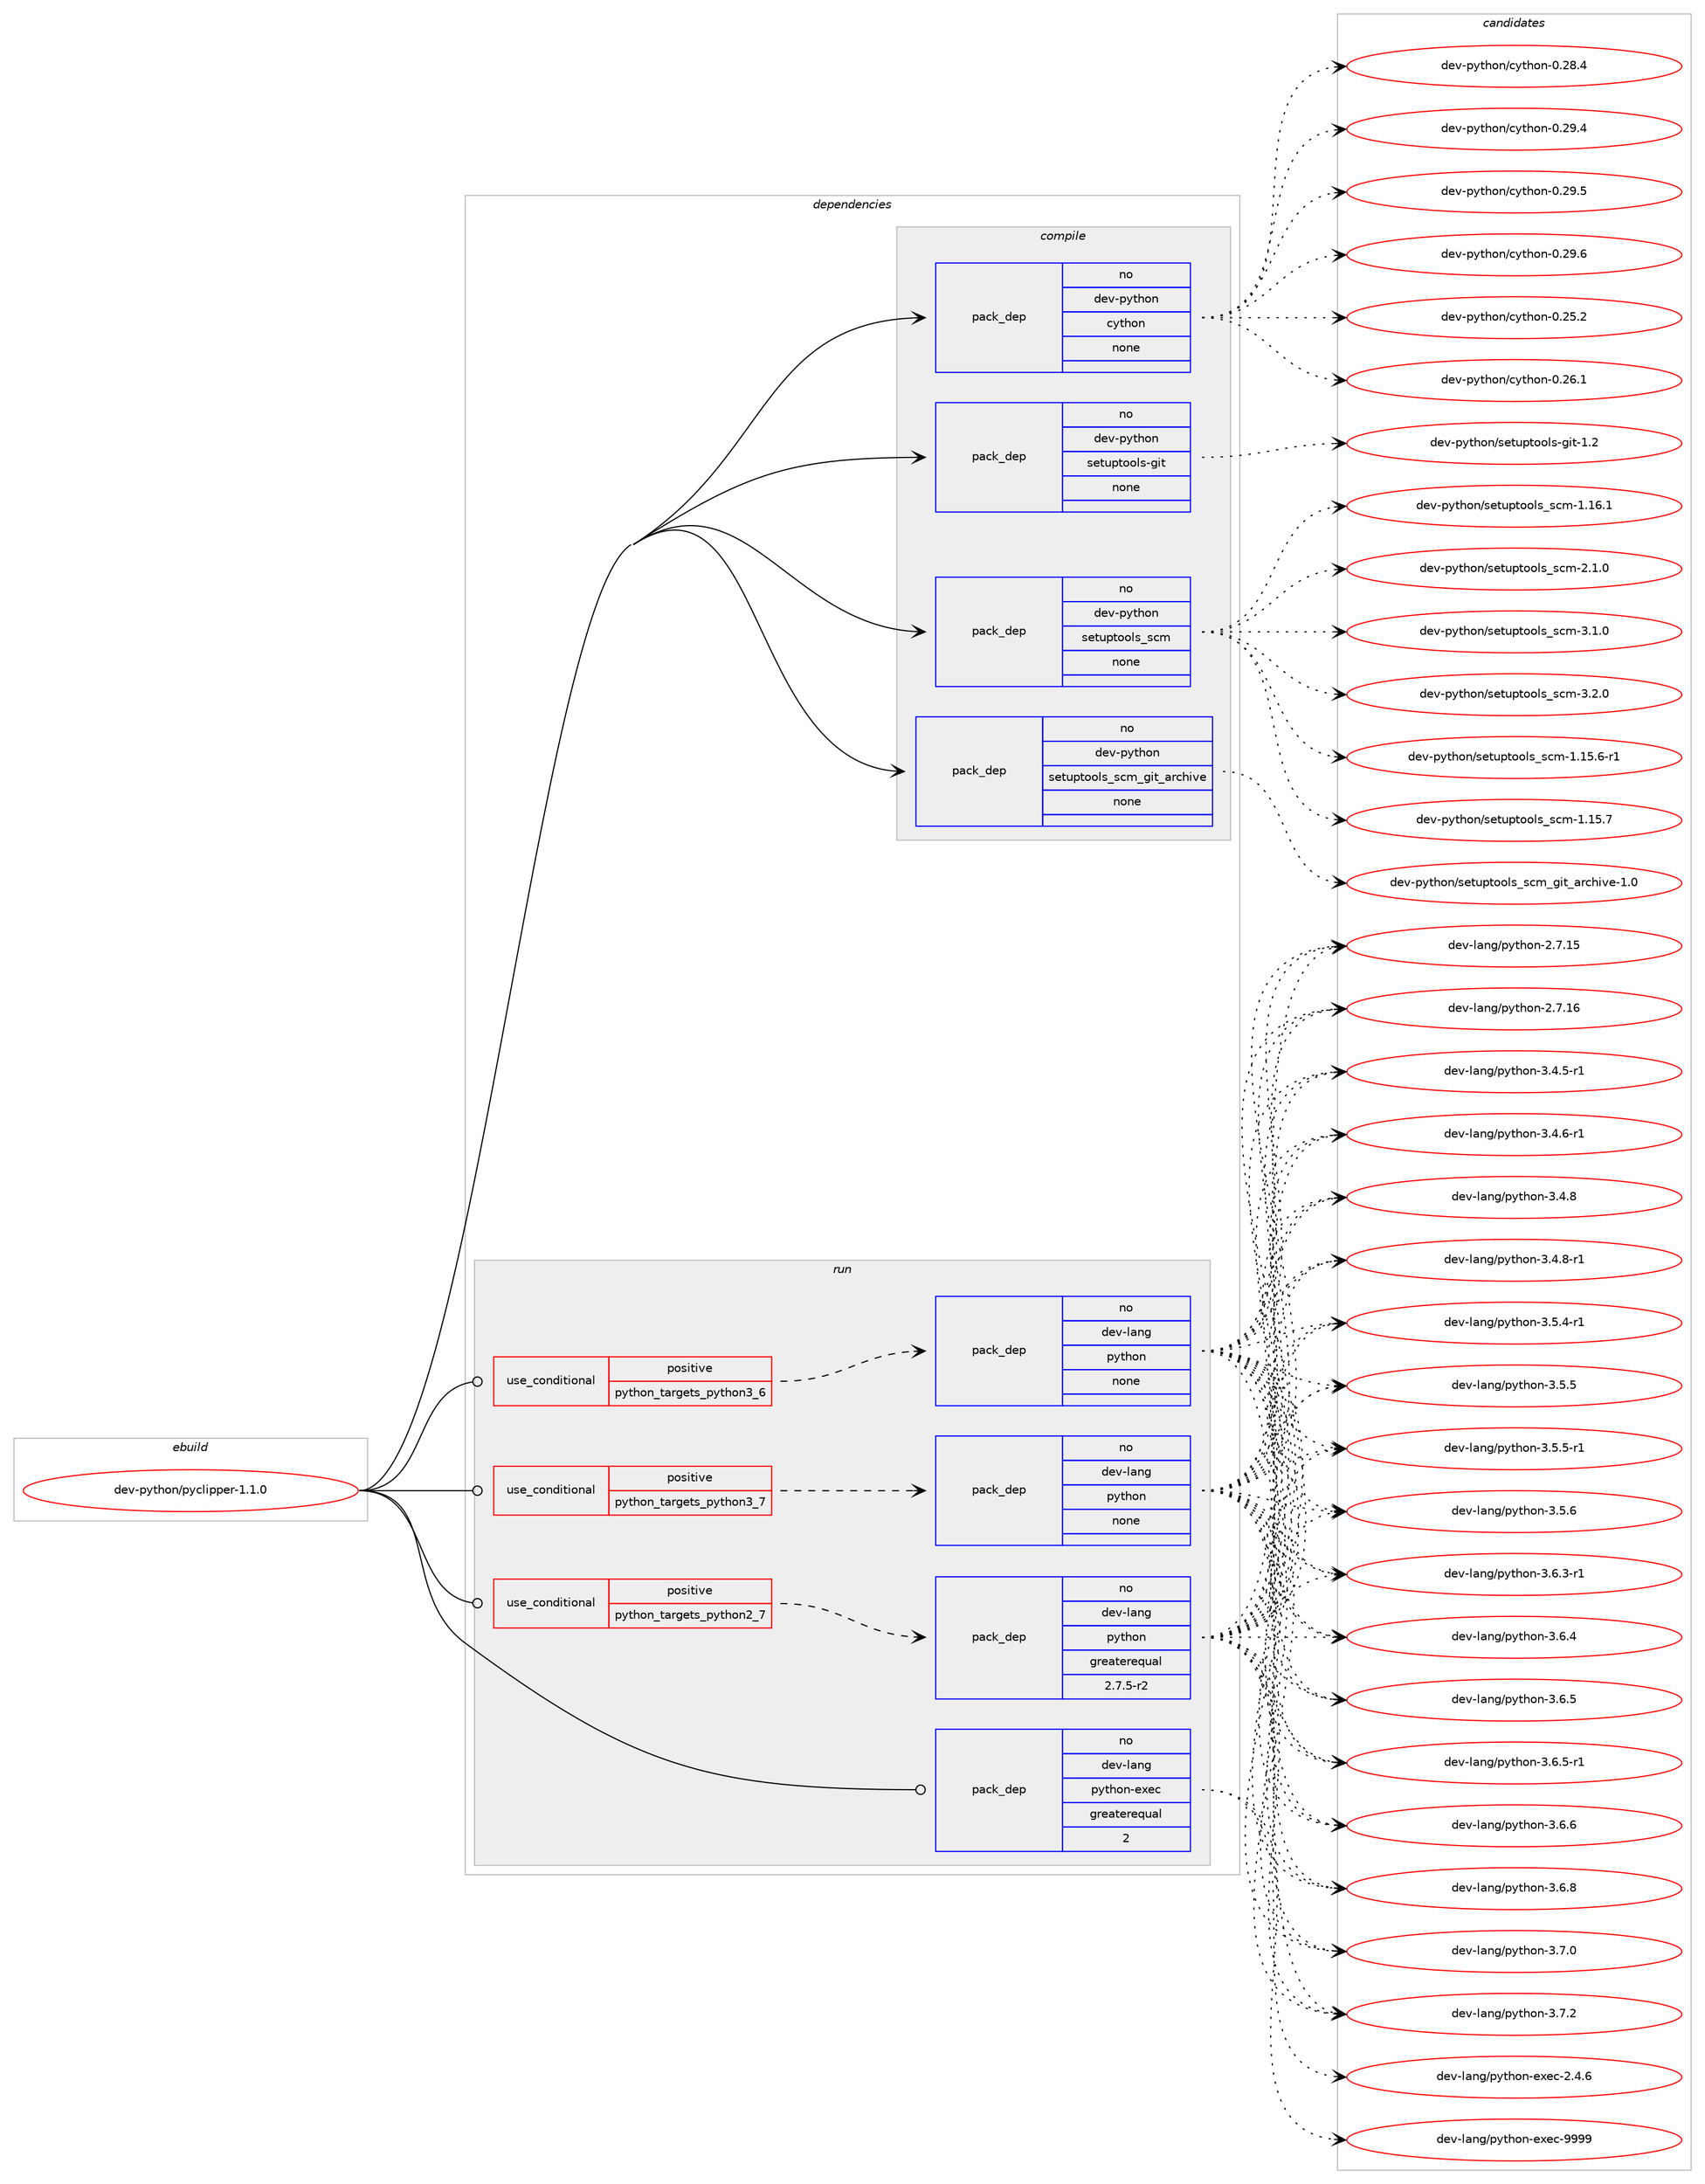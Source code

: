digraph prolog {

# *************
# Graph options
# *************

newrank=true;
concentrate=true;
compound=true;
graph [rankdir=LR,fontname=Helvetica,fontsize=10,ranksep=1.5];#, ranksep=2.5, nodesep=0.2];
edge  [arrowhead=vee];
node  [fontname=Helvetica,fontsize=10];

# **********
# The ebuild
# **********

subgraph cluster_leftcol {
color=gray;
rank=same;
label=<<i>ebuild</i>>;
id [label="dev-python/pyclipper-1.1.0", color=red, width=4, href="../dev-python/pyclipper-1.1.0.svg"];
}

# ****************
# The dependencies
# ****************

subgraph cluster_midcol {
color=gray;
label=<<i>dependencies</i>>;
subgraph cluster_compile {
fillcolor="#eeeeee";
style=filled;
label=<<i>compile</i>>;
subgraph pack1024397 {
dependency1428086 [label=<<TABLE BORDER="0" CELLBORDER="1" CELLSPACING="0" CELLPADDING="4" WIDTH="220"><TR><TD ROWSPAN="6" CELLPADDING="30">pack_dep</TD></TR><TR><TD WIDTH="110">no</TD></TR><TR><TD>dev-python</TD></TR><TR><TD>cython</TD></TR><TR><TD>none</TD></TR><TR><TD></TD></TR></TABLE>>, shape=none, color=blue];
}
id:e -> dependency1428086:w [weight=20,style="solid",arrowhead="vee"];
subgraph pack1024398 {
dependency1428087 [label=<<TABLE BORDER="0" CELLBORDER="1" CELLSPACING="0" CELLPADDING="4" WIDTH="220"><TR><TD ROWSPAN="6" CELLPADDING="30">pack_dep</TD></TR><TR><TD WIDTH="110">no</TD></TR><TR><TD>dev-python</TD></TR><TR><TD>setuptools-git</TD></TR><TR><TD>none</TD></TR><TR><TD></TD></TR></TABLE>>, shape=none, color=blue];
}
id:e -> dependency1428087:w [weight=20,style="solid",arrowhead="vee"];
subgraph pack1024399 {
dependency1428088 [label=<<TABLE BORDER="0" CELLBORDER="1" CELLSPACING="0" CELLPADDING="4" WIDTH="220"><TR><TD ROWSPAN="6" CELLPADDING="30">pack_dep</TD></TR><TR><TD WIDTH="110">no</TD></TR><TR><TD>dev-python</TD></TR><TR><TD>setuptools_scm</TD></TR><TR><TD>none</TD></TR><TR><TD></TD></TR></TABLE>>, shape=none, color=blue];
}
id:e -> dependency1428088:w [weight=20,style="solid",arrowhead="vee"];
subgraph pack1024400 {
dependency1428089 [label=<<TABLE BORDER="0" CELLBORDER="1" CELLSPACING="0" CELLPADDING="4" WIDTH="220"><TR><TD ROWSPAN="6" CELLPADDING="30">pack_dep</TD></TR><TR><TD WIDTH="110">no</TD></TR><TR><TD>dev-python</TD></TR><TR><TD>setuptools_scm_git_archive</TD></TR><TR><TD>none</TD></TR><TR><TD></TD></TR></TABLE>>, shape=none, color=blue];
}
id:e -> dependency1428089:w [weight=20,style="solid",arrowhead="vee"];
}
subgraph cluster_compileandrun {
fillcolor="#eeeeee";
style=filled;
label=<<i>compile and run</i>>;
}
subgraph cluster_run {
fillcolor="#eeeeee";
style=filled;
label=<<i>run</i>>;
subgraph cond380375 {
dependency1428090 [label=<<TABLE BORDER="0" CELLBORDER="1" CELLSPACING="0" CELLPADDING="4"><TR><TD ROWSPAN="3" CELLPADDING="10">use_conditional</TD></TR><TR><TD>positive</TD></TR><TR><TD>python_targets_python2_7</TD></TR></TABLE>>, shape=none, color=red];
subgraph pack1024401 {
dependency1428091 [label=<<TABLE BORDER="0" CELLBORDER="1" CELLSPACING="0" CELLPADDING="4" WIDTH="220"><TR><TD ROWSPAN="6" CELLPADDING="30">pack_dep</TD></TR><TR><TD WIDTH="110">no</TD></TR><TR><TD>dev-lang</TD></TR><TR><TD>python</TD></TR><TR><TD>greaterequal</TD></TR><TR><TD>2.7.5-r2</TD></TR></TABLE>>, shape=none, color=blue];
}
dependency1428090:e -> dependency1428091:w [weight=20,style="dashed",arrowhead="vee"];
}
id:e -> dependency1428090:w [weight=20,style="solid",arrowhead="odot"];
subgraph cond380376 {
dependency1428092 [label=<<TABLE BORDER="0" CELLBORDER="1" CELLSPACING="0" CELLPADDING="4"><TR><TD ROWSPAN="3" CELLPADDING="10">use_conditional</TD></TR><TR><TD>positive</TD></TR><TR><TD>python_targets_python3_6</TD></TR></TABLE>>, shape=none, color=red];
subgraph pack1024402 {
dependency1428093 [label=<<TABLE BORDER="0" CELLBORDER="1" CELLSPACING="0" CELLPADDING="4" WIDTH="220"><TR><TD ROWSPAN="6" CELLPADDING="30">pack_dep</TD></TR><TR><TD WIDTH="110">no</TD></TR><TR><TD>dev-lang</TD></TR><TR><TD>python</TD></TR><TR><TD>none</TD></TR><TR><TD></TD></TR></TABLE>>, shape=none, color=blue];
}
dependency1428092:e -> dependency1428093:w [weight=20,style="dashed",arrowhead="vee"];
}
id:e -> dependency1428092:w [weight=20,style="solid",arrowhead="odot"];
subgraph cond380377 {
dependency1428094 [label=<<TABLE BORDER="0" CELLBORDER="1" CELLSPACING="0" CELLPADDING="4"><TR><TD ROWSPAN="3" CELLPADDING="10">use_conditional</TD></TR><TR><TD>positive</TD></TR><TR><TD>python_targets_python3_7</TD></TR></TABLE>>, shape=none, color=red];
subgraph pack1024403 {
dependency1428095 [label=<<TABLE BORDER="0" CELLBORDER="1" CELLSPACING="0" CELLPADDING="4" WIDTH="220"><TR><TD ROWSPAN="6" CELLPADDING="30">pack_dep</TD></TR><TR><TD WIDTH="110">no</TD></TR><TR><TD>dev-lang</TD></TR><TR><TD>python</TD></TR><TR><TD>none</TD></TR><TR><TD></TD></TR></TABLE>>, shape=none, color=blue];
}
dependency1428094:e -> dependency1428095:w [weight=20,style="dashed",arrowhead="vee"];
}
id:e -> dependency1428094:w [weight=20,style="solid",arrowhead="odot"];
subgraph pack1024404 {
dependency1428096 [label=<<TABLE BORDER="0" CELLBORDER="1" CELLSPACING="0" CELLPADDING="4" WIDTH="220"><TR><TD ROWSPAN="6" CELLPADDING="30">pack_dep</TD></TR><TR><TD WIDTH="110">no</TD></TR><TR><TD>dev-lang</TD></TR><TR><TD>python-exec</TD></TR><TR><TD>greaterequal</TD></TR><TR><TD>2</TD></TR></TABLE>>, shape=none, color=blue];
}
id:e -> dependency1428096:w [weight=20,style="solid",arrowhead="odot"];
}
}

# **************
# The candidates
# **************

subgraph cluster_choices {
rank=same;
color=gray;
label=<<i>candidates</i>>;

subgraph choice1024397 {
color=black;
nodesep=1;
choice10010111845112121116104111110479912111610411111045484650534650 [label="dev-python/cython-0.25.2", color=red, width=4,href="../dev-python/cython-0.25.2.svg"];
choice10010111845112121116104111110479912111610411111045484650544649 [label="dev-python/cython-0.26.1", color=red, width=4,href="../dev-python/cython-0.26.1.svg"];
choice10010111845112121116104111110479912111610411111045484650564652 [label="dev-python/cython-0.28.4", color=red, width=4,href="../dev-python/cython-0.28.4.svg"];
choice10010111845112121116104111110479912111610411111045484650574652 [label="dev-python/cython-0.29.4", color=red, width=4,href="../dev-python/cython-0.29.4.svg"];
choice10010111845112121116104111110479912111610411111045484650574653 [label="dev-python/cython-0.29.5", color=red, width=4,href="../dev-python/cython-0.29.5.svg"];
choice10010111845112121116104111110479912111610411111045484650574654 [label="dev-python/cython-0.29.6", color=red, width=4,href="../dev-python/cython-0.29.6.svg"];
dependency1428086:e -> choice10010111845112121116104111110479912111610411111045484650534650:w [style=dotted,weight="100"];
dependency1428086:e -> choice10010111845112121116104111110479912111610411111045484650544649:w [style=dotted,weight="100"];
dependency1428086:e -> choice10010111845112121116104111110479912111610411111045484650564652:w [style=dotted,weight="100"];
dependency1428086:e -> choice10010111845112121116104111110479912111610411111045484650574652:w [style=dotted,weight="100"];
dependency1428086:e -> choice10010111845112121116104111110479912111610411111045484650574653:w [style=dotted,weight="100"];
dependency1428086:e -> choice10010111845112121116104111110479912111610411111045484650574654:w [style=dotted,weight="100"];
}
subgraph choice1024398 {
color=black;
nodesep=1;
choice10010111845112121116104111110471151011161171121161111111081154510310511645494650 [label="dev-python/setuptools-git-1.2", color=red, width=4,href="../dev-python/setuptools-git-1.2.svg"];
dependency1428087:e -> choice10010111845112121116104111110471151011161171121161111111081154510310511645494650:w [style=dotted,weight="100"];
}
subgraph choice1024399 {
color=black;
nodesep=1;
choice10010111845112121116104111110471151011161171121161111111081159511599109454946495346544511449 [label="dev-python/setuptools_scm-1.15.6-r1", color=red, width=4,href="../dev-python/setuptools_scm-1.15.6-r1.svg"];
choice1001011184511212111610411111047115101116117112116111111108115951159910945494649534655 [label="dev-python/setuptools_scm-1.15.7", color=red, width=4,href="../dev-python/setuptools_scm-1.15.7.svg"];
choice1001011184511212111610411111047115101116117112116111111108115951159910945494649544649 [label="dev-python/setuptools_scm-1.16.1", color=red, width=4,href="../dev-python/setuptools_scm-1.16.1.svg"];
choice10010111845112121116104111110471151011161171121161111111081159511599109455046494648 [label="dev-python/setuptools_scm-2.1.0", color=red, width=4,href="../dev-python/setuptools_scm-2.1.0.svg"];
choice10010111845112121116104111110471151011161171121161111111081159511599109455146494648 [label="dev-python/setuptools_scm-3.1.0", color=red, width=4,href="../dev-python/setuptools_scm-3.1.0.svg"];
choice10010111845112121116104111110471151011161171121161111111081159511599109455146504648 [label="dev-python/setuptools_scm-3.2.0", color=red, width=4,href="../dev-python/setuptools_scm-3.2.0.svg"];
dependency1428088:e -> choice10010111845112121116104111110471151011161171121161111111081159511599109454946495346544511449:w [style=dotted,weight="100"];
dependency1428088:e -> choice1001011184511212111610411111047115101116117112116111111108115951159910945494649534655:w [style=dotted,weight="100"];
dependency1428088:e -> choice1001011184511212111610411111047115101116117112116111111108115951159910945494649544649:w [style=dotted,weight="100"];
dependency1428088:e -> choice10010111845112121116104111110471151011161171121161111111081159511599109455046494648:w [style=dotted,weight="100"];
dependency1428088:e -> choice10010111845112121116104111110471151011161171121161111111081159511599109455146494648:w [style=dotted,weight="100"];
dependency1428088:e -> choice10010111845112121116104111110471151011161171121161111111081159511599109455146504648:w [style=dotted,weight="100"];
}
subgraph choice1024400 {
color=black;
nodesep=1;
choice100101118451121211161041111104711510111611711211611111110811595115991099510310511695971149910410511810145494648 [label="dev-python/setuptools_scm_git_archive-1.0", color=red, width=4,href="../dev-python/setuptools_scm_git_archive-1.0.svg"];
dependency1428089:e -> choice100101118451121211161041111104711510111611711211611111110811595115991099510310511695971149910410511810145494648:w [style=dotted,weight="100"];
}
subgraph choice1024401 {
color=black;
nodesep=1;
choice10010111845108971101034711212111610411111045504655464953 [label="dev-lang/python-2.7.15", color=red, width=4,href="../dev-lang/python-2.7.15.svg"];
choice10010111845108971101034711212111610411111045504655464954 [label="dev-lang/python-2.7.16", color=red, width=4,href="../dev-lang/python-2.7.16.svg"];
choice1001011184510897110103471121211161041111104551465246534511449 [label="dev-lang/python-3.4.5-r1", color=red, width=4,href="../dev-lang/python-3.4.5-r1.svg"];
choice1001011184510897110103471121211161041111104551465246544511449 [label="dev-lang/python-3.4.6-r1", color=red, width=4,href="../dev-lang/python-3.4.6-r1.svg"];
choice100101118451089711010347112121116104111110455146524656 [label="dev-lang/python-3.4.8", color=red, width=4,href="../dev-lang/python-3.4.8.svg"];
choice1001011184510897110103471121211161041111104551465246564511449 [label="dev-lang/python-3.4.8-r1", color=red, width=4,href="../dev-lang/python-3.4.8-r1.svg"];
choice1001011184510897110103471121211161041111104551465346524511449 [label="dev-lang/python-3.5.4-r1", color=red, width=4,href="../dev-lang/python-3.5.4-r1.svg"];
choice100101118451089711010347112121116104111110455146534653 [label="dev-lang/python-3.5.5", color=red, width=4,href="../dev-lang/python-3.5.5.svg"];
choice1001011184510897110103471121211161041111104551465346534511449 [label="dev-lang/python-3.5.5-r1", color=red, width=4,href="../dev-lang/python-3.5.5-r1.svg"];
choice100101118451089711010347112121116104111110455146534654 [label="dev-lang/python-3.5.6", color=red, width=4,href="../dev-lang/python-3.5.6.svg"];
choice1001011184510897110103471121211161041111104551465446514511449 [label="dev-lang/python-3.6.3-r1", color=red, width=4,href="../dev-lang/python-3.6.3-r1.svg"];
choice100101118451089711010347112121116104111110455146544652 [label="dev-lang/python-3.6.4", color=red, width=4,href="../dev-lang/python-3.6.4.svg"];
choice100101118451089711010347112121116104111110455146544653 [label="dev-lang/python-3.6.5", color=red, width=4,href="../dev-lang/python-3.6.5.svg"];
choice1001011184510897110103471121211161041111104551465446534511449 [label="dev-lang/python-3.6.5-r1", color=red, width=4,href="../dev-lang/python-3.6.5-r1.svg"];
choice100101118451089711010347112121116104111110455146544654 [label="dev-lang/python-3.6.6", color=red, width=4,href="../dev-lang/python-3.6.6.svg"];
choice100101118451089711010347112121116104111110455146544656 [label="dev-lang/python-3.6.8", color=red, width=4,href="../dev-lang/python-3.6.8.svg"];
choice100101118451089711010347112121116104111110455146554648 [label="dev-lang/python-3.7.0", color=red, width=4,href="../dev-lang/python-3.7.0.svg"];
choice100101118451089711010347112121116104111110455146554650 [label="dev-lang/python-3.7.2", color=red, width=4,href="../dev-lang/python-3.7.2.svg"];
dependency1428091:e -> choice10010111845108971101034711212111610411111045504655464953:w [style=dotted,weight="100"];
dependency1428091:e -> choice10010111845108971101034711212111610411111045504655464954:w [style=dotted,weight="100"];
dependency1428091:e -> choice1001011184510897110103471121211161041111104551465246534511449:w [style=dotted,weight="100"];
dependency1428091:e -> choice1001011184510897110103471121211161041111104551465246544511449:w [style=dotted,weight="100"];
dependency1428091:e -> choice100101118451089711010347112121116104111110455146524656:w [style=dotted,weight="100"];
dependency1428091:e -> choice1001011184510897110103471121211161041111104551465246564511449:w [style=dotted,weight="100"];
dependency1428091:e -> choice1001011184510897110103471121211161041111104551465346524511449:w [style=dotted,weight="100"];
dependency1428091:e -> choice100101118451089711010347112121116104111110455146534653:w [style=dotted,weight="100"];
dependency1428091:e -> choice1001011184510897110103471121211161041111104551465346534511449:w [style=dotted,weight="100"];
dependency1428091:e -> choice100101118451089711010347112121116104111110455146534654:w [style=dotted,weight="100"];
dependency1428091:e -> choice1001011184510897110103471121211161041111104551465446514511449:w [style=dotted,weight="100"];
dependency1428091:e -> choice100101118451089711010347112121116104111110455146544652:w [style=dotted,weight="100"];
dependency1428091:e -> choice100101118451089711010347112121116104111110455146544653:w [style=dotted,weight="100"];
dependency1428091:e -> choice1001011184510897110103471121211161041111104551465446534511449:w [style=dotted,weight="100"];
dependency1428091:e -> choice100101118451089711010347112121116104111110455146544654:w [style=dotted,weight="100"];
dependency1428091:e -> choice100101118451089711010347112121116104111110455146544656:w [style=dotted,weight="100"];
dependency1428091:e -> choice100101118451089711010347112121116104111110455146554648:w [style=dotted,weight="100"];
dependency1428091:e -> choice100101118451089711010347112121116104111110455146554650:w [style=dotted,weight="100"];
}
subgraph choice1024402 {
color=black;
nodesep=1;
choice10010111845108971101034711212111610411111045504655464953 [label="dev-lang/python-2.7.15", color=red, width=4,href="../dev-lang/python-2.7.15.svg"];
choice10010111845108971101034711212111610411111045504655464954 [label="dev-lang/python-2.7.16", color=red, width=4,href="../dev-lang/python-2.7.16.svg"];
choice1001011184510897110103471121211161041111104551465246534511449 [label="dev-lang/python-3.4.5-r1", color=red, width=4,href="../dev-lang/python-3.4.5-r1.svg"];
choice1001011184510897110103471121211161041111104551465246544511449 [label="dev-lang/python-3.4.6-r1", color=red, width=4,href="../dev-lang/python-3.4.6-r1.svg"];
choice100101118451089711010347112121116104111110455146524656 [label="dev-lang/python-3.4.8", color=red, width=4,href="../dev-lang/python-3.4.8.svg"];
choice1001011184510897110103471121211161041111104551465246564511449 [label="dev-lang/python-3.4.8-r1", color=red, width=4,href="../dev-lang/python-3.4.8-r1.svg"];
choice1001011184510897110103471121211161041111104551465346524511449 [label="dev-lang/python-3.5.4-r1", color=red, width=4,href="../dev-lang/python-3.5.4-r1.svg"];
choice100101118451089711010347112121116104111110455146534653 [label="dev-lang/python-3.5.5", color=red, width=4,href="../dev-lang/python-3.5.5.svg"];
choice1001011184510897110103471121211161041111104551465346534511449 [label="dev-lang/python-3.5.5-r1", color=red, width=4,href="../dev-lang/python-3.5.5-r1.svg"];
choice100101118451089711010347112121116104111110455146534654 [label="dev-lang/python-3.5.6", color=red, width=4,href="../dev-lang/python-3.5.6.svg"];
choice1001011184510897110103471121211161041111104551465446514511449 [label="dev-lang/python-3.6.3-r1", color=red, width=4,href="../dev-lang/python-3.6.3-r1.svg"];
choice100101118451089711010347112121116104111110455146544652 [label="dev-lang/python-3.6.4", color=red, width=4,href="../dev-lang/python-3.6.4.svg"];
choice100101118451089711010347112121116104111110455146544653 [label="dev-lang/python-3.6.5", color=red, width=4,href="../dev-lang/python-3.6.5.svg"];
choice1001011184510897110103471121211161041111104551465446534511449 [label="dev-lang/python-3.6.5-r1", color=red, width=4,href="../dev-lang/python-3.6.5-r1.svg"];
choice100101118451089711010347112121116104111110455146544654 [label="dev-lang/python-3.6.6", color=red, width=4,href="../dev-lang/python-3.6.6.svg"];
choice100101118451089711010347112121116104111110455146544656 [label="dev-lang/python-3.6.8", color=red, width=4,href="../dev-lang/python-3.6.8.svg"];
choice100101118451089711010347112121116104111110455146554648 [label="dev-lang/python-3.7.0", color=red, width=4,href="../dev-lang/python-3.7.0.svg"];
choice100101118451089711010347112121116104111110455146554650 [label="dev-lang/python-3.7.2", color=red, width=4,href="../dev-lang/python-3.7.2.svg"];
dependency1428093:e -> choice10010111845108971101034711212111610411111045504655464953:w [style=dotted,weight="100"];
dependency1428093:e -> choice10010111845108971101034711212111610411111045504655464954:w [style=dotted,weight="100"];
dependency1428093:e -> choice1001011184510897110103471121211161041111104551465246534511449:w [style=dotted,weight="100"];
dependency1428093:e -> choice1001011184510897110103471121211161041111104551465246544511449:w [style=dotted,weight="100"];
dependency1428093:e -> choice100101118451089711010347112121116104111110455146524656:w [style=dotted,weight="100"];
dependency1428093:e -> choice1001011184510897110103471121211161041111104551465246564511449:w [style=dotted,weight="100"];
dependency1428093:e -> choice1001011184510897110103471121211161041111104551465346524511449:w [style=dotted,weight="100"];
dependency1428093:e -> choice100101118451089711010347112121116104111110455146534653:w [style=dotted,weight="100"];
dependency1428093:e -> choice1001011184510897110103471121211161041111104551465346534511449:w [style=dotted,weight="100"];
dependency1428093:e -> choice100101118451089711010347112121116104111110455146534654:w [style=dotted,weight="100"];
dependency1428093:e -> choice1001011184510897110103471121211161041111104551465446514511449:w [style=dotted,weight="100"];
dependency1428093:e -> choice100101118451089711010347112121116104111110455146544652:w [style=dotted,weight="100"];
dependency1428093:e -> choice100101118451089711010347112121116104111110455146544653:w [style=dotted,weight="100"];
dependency1428093:e -> choice1001011184510897110103471121211161041111104551465446534511449:w [style=dotted,weight="100"];
dependency1428093:e -> choice100101118451089711010347112121116104111110455146544654:w [style=dotted,weight="100"];
dependency1428093:e -> choice100101118451089711010347112121116104111110455146544656:w [style=dotted,weight="100"];
dependency1428093:e -> choice100101118451089711010347112121116104111110455146554648:w [style=dotted,weight="100"];
dependency1428093:e -> choice100101118451089711010347112121116104111110455146554650:w [style=dotted,weight="100"];
}
subgraph choice1024403 {
color=black;
nodesep=1;
choice10010111845108971101034711212111610411111045504655464953 [label="dev-lang/python-2.7.15", color=red, width=4,href="../dev-lang/python-2.7.15.svg"];
choice10010111845108971101034711212111610411111045504655464954 [label="dev-lang/python-2.7.16", color=red, width=4,href="../dev-lang/python-2.7.16.svg"];
choice1001011184510897110103471121211161041111104551465246534511449 [label="dev-lang/python-3.4.5-r1", color=red, width=4,href="../dev-lang/python-3.4.5-r1.svg"];
choice1001011184510897110103471121211161041111104551465246544511449 [label="dev-lang/python-3.4.6-r1", color=red, width=4,href="../dev-lang/python-3.4.6-r1.svg"];
choice100101118451089711010347112121116104111110455146524656 [label="dev-lang/python-3.4.8", color=red, width=4,href="../dev-lang/python-3.4.8.svg"];
choice1001011184510897110103471121211161041111104551465246564511449 [label="dev-lang/python-3.4.8-r1", color=red, width=4,href="../dev-lang/python-3.4.8-r1.svg"];
choice1001011184510897110103471121211161041111104551465346524511449 [label="dev-lang/python-3.5.4-r1", color=red, width=4,href="../dev-lang/python-3.5.4-r1.svg"];
choice100101118451089711010347112121116104111110455146534653 [label="dev-lang/python-3.5.5", color=red, width=4,href="../dev-lang/python-3.5.5.svg"];
choice1001011184510897110103471121211161041111104551465346534511449 [label="dev-lang/python-3.5.5-r1", color=red, width=4,href="../dev-lang/python-3.5.5-r1.svg"];
choice100101118451089711010347112121116104111110455146534654 [label="dev-lang/python-3.5.6", color=red, width=4,href="../dev-lang/python-3.5.6.svg"];
choice1001011184510897110103471121211161041111104551465446514511449 [label="dev-lang/python-3.6.3-r1", color=red, width=4,href="../dev-lang/python-3.6.3-r1.svg"];
choice100101118451089711010347112121116104111110455146544652 [label="dev-lang/python-3.6.4", color=red, width=4,href="../dev-lang/python-3.6.4.svg"];
choice100101118451089711010347112121116104111110455146544653 [label="dev-lang/python-3.6.5", color=red, width=4,href="../dev-lang/python-3.6.5.svg"];
choice1001011184510897110103471121211161041111104551465446534511449 [label="dev-lang/python-3.6.5-r1", color=red, width=4,href="../dev-lang/python-3.6.5-r1.svg"];
choice100101118451089711010347112121116104111110455146544654 [label="dev-lang/python-3.6.6", color=red, width=4,href="../dev-lang/python-3.6.6.svg"];
choice100101118451089711010347112121116104111110455146544656 [label="dev-lang/python-3.6.8", color=red, width=4,href="../dev-lang/python-3.6.8.svg"];
choice100101118451089711010347112121116104111110455146554648 [label="dev-lang/python-3.7.0", color=red, width=4,href="../dev-lang/python-3.7.0.svg"];
choice100101118451089711010347112121116104111110455146554650 [label="dev-lang/python-3.7.2", color=red, width=4,href="../dev-lang/python-3.7.2.svg"];
dependency1428095:e -> choice10010111845108971101034711212111610411111045504655464953:w [style=dotted,weight="100"];
dependency1428095:e -> choice10010111845108971101034711212111610411111045504655464954:w [style=dotted,weight="100"];
dependency1428095:e -> choice1001011184510897110103471121211161041111104551465246534511449:w [style=dotted,weight="100"];
dependency1428095:e -> choice1001011184510897110103471121211161041111104551465246544511449:w [style=dotted,weight="100"];
dependency1428095:e -> choice100101118451089711010347112121116104111110455146524656:w [style=dotted,weight="100"];
dependency1428095:e -> choice1001011184510897110103471121211161041111104551465246564511449:w [style=dotted,weight="100"];
dependency1428095:e -> choice1001011184510897110103471121211161041111104551465346524511449:w [style=dotted,weight="100"];
dependency1428095:e -> choice100101118451089711010347112121116104111110455146534653:w [style=dotted,weight="100"];
dependency1428095:e -> choice1001011184510897110103471121211161041111104551465346534511449:w [style=dotted,weight="100"];
dependency1428095:e -> choice100101118451089711010347112121116104111110455146534654:w [style=dotted,weight="100"];
dependency1428095:e -> choice1001011184510897110103471121211161041111104551465446514511449:w [style=dotted,weight="100"];
dependency1428095:e -> choice100101118451089711010347112121116104111110455146544652:w [style=dotted,weight="100"];
dependency1428095:e -> choice100101118451089711010347112121116104111110455146544653:w [style=dotted,weight="100"];
dependency1428095:e -> choice1001011184510897110103471121211161041111104551465446534511449:w [style=dotted,weight="100"];
dependency1428095:e -> choice100101118451089711010347112121116104111110455146544654:w [style=dotted,weight="100"];
dependency1428095:e -> choice100101118451089711010347112121116104111110455146544656:w [style=dotted,weight="100"];
dependency1428095:e -> choice100101118451089711010347112121116104111110455146554648:w [style=dotted,weight="100"];
dependency1428095:e -> choice100101118451089711010347112121116104111110455146554650:w [style=dotted,weight="100"];
}
subgraph choice1024404 {
color=black;
nodesep=1;
choice1001011184510897110103471121211161041111104510112010199455046524654 [label="dev-lang/python-exec-2.4.6", color=red, width=4,href="../dev-lang/python-exec-2.4.6.svg"];
choice10010111845108971101034711212111610411111045101120101994557575757 [label="dev-lang/python-exec-9999", color=red, width=4,href="../dev-lang/python-exec-9999.svg"];
dependency1428096:e -> choice1001011184510897110103471121211161041111104510112010199455046524654:w [style=dotted,weight="100"];
dependency1428096:e -> choice10010111845108971101034711212111610411111045101120101994557575757:w [style=dotted,weight="100"];
}
}

}
